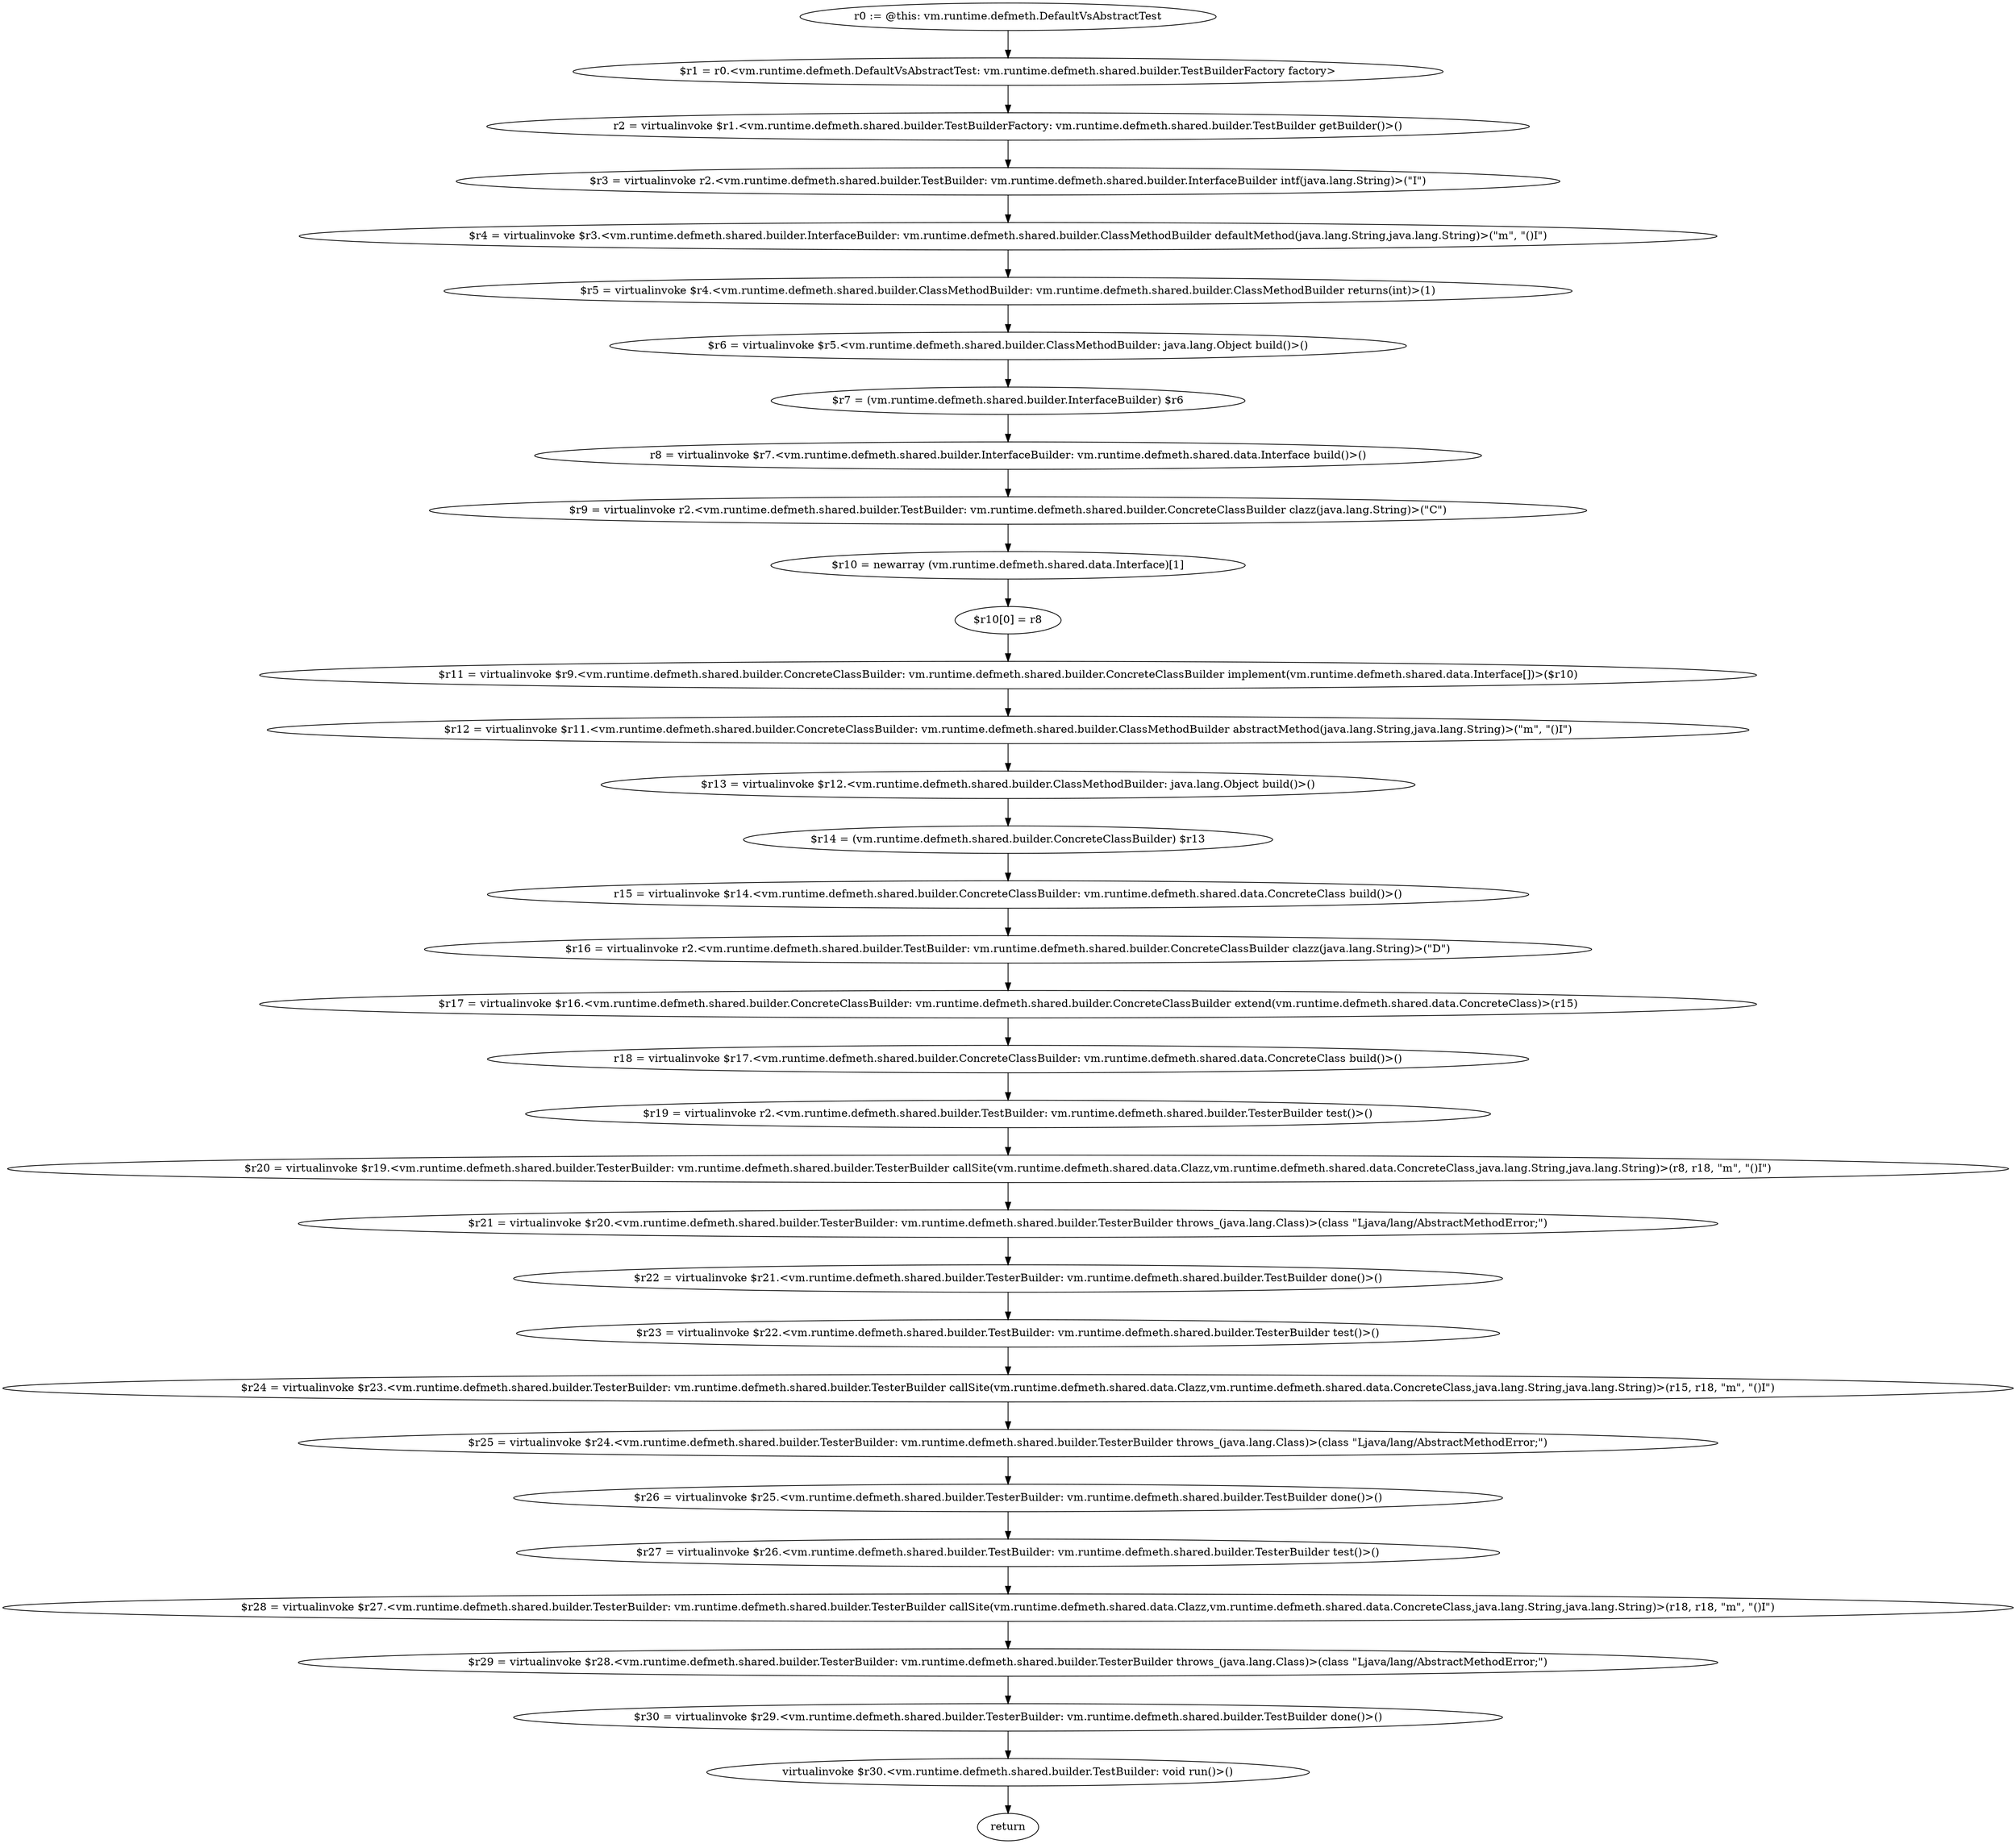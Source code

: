 digraph "unitGraph" {
    "r0 := @this: vm.runtime.defmeth.DefaultVsAbstractTest"
    "$r1 = r0.<vm.runtime.defmeth.DefaultVsAbstractTest: vm.runtime.defmeth.shared.builder.TestBuilderFactory factory>"
    "r2 = virtualinvoke $r1.<vm.runtime.defmeth.shared.builder.TestBuilderFactory: vm.runtime.defmeth.shared.builder.TestBuilder getBuilder()>()"
    "$r3 = virtualinvoke r2.<vm.runtime.defmeth.shared.builder.TestBuilder: vm.runtime.defmeth.shared.builder.InterfaceBuilder intf(java.lang.String)>(\"I\")"
    "$r4 = virtualinvoke $r3.<vm.runtime.defmeth.shared.builder.InterfaceBuilder: vm.runtime.defmeth.shared.builder.ClassMethodBuilder defaultMethod(java.lang.String,java.lang.String)>(\"m\", \"()I\")"
    "$r5 = virtualinvoke $r4.<vm.runtime.defmeth.shared.builder.ClassMethodBuilder: vm.runtime.defmeth.shared.builder.ClassMethodBuilder returns(int)>(1)"
    "$r6 = virtualinvoke $r5.<vm.runtime.defmeth.shared.builder.ClassMethodBuilder: java.lang.Object build()>()"
    "$r7 = (vm.runtime.defmeth.shared.builder.InterfaceBuilder) $r6"
    "r8 = virtualinvoke $r7.<vm.runtime.defmeth.shared.builder.InterfaceBuilder: vm.runtime.defmeth.shared.data.Interface build()>()"
    "$r9 = virtualinvoke r2.<vm.runtime.defmeth.shared.builder.TestBuilder: vm.runtime.defmeth.shared.builder.ConcreteClassBuilder clazz(java.lang.String)>(\"C\")"
    "$r10 = newarray (vm.runtime.defmeth.shared.data.Interface)[1]"
    "$r10[0] = r8"
    "$r11 = virtualinvoke $r9.<vm.runtime.defmeth.shared.builder.ConcreteClassBuilder: vm.runtime.defmeth.shared.builder.ConcreteClassBuilder implement(vm.runtime.defmeth.shared.data.Interface[])>($r10)"
    "$r12 = virtualinvoke $r11.<vm.runtime.defmeth.shared.builder.ConcreteClassBuilder: vm.runtime.defmeth.shared.builder.ClassMethodBuilder abstractMethod(java.lang.String,java.lang.String)>(\"m\", \"()I\")"
    "$r13 = virtualinvoke $r12.<vm.runtime.defmeth.shared.builder.ClassMethodBuilder: java.lang.Object build()>()"
    "$r14 = (vm.runtime.defmeth.shared.builder.ConcreteClassBuilder) $r13"
    "r15 = virtualinvoke $r14.<vm.runtime.defmeth.shared.builder.ConcreteClassBuilder: vm.runtime.defmeth.shared.data.ConcreteClass build()>()"
    "$r16 = virtualinvoke r2.<vm.runtime.defmeth.shared.builder.TestBuilder: vm.runtime.defmeth.shared.builder.ConcreteClassBuilder clazz(java.lang.String)>(\"D\")"
    "$r17 = virtualinvoke $r16.<vm.runtime.defmeth.shared.builder.ConcreteClassBuilder: vm.runtime.defmeth.shared.builder.ConcreteClassBuilder extend(vm.runtime.defmeth.shared.data.ConcreteClass)>(r15)"
    "r18 = virtualinvoke $r17.<vm.runtime.defmeth.shared.builder.ConcreteClassBuilder: vm.runtime.defmeth.shared.data.ConcreteClass build()>()"
    "$r19 = virtualinvoke r2.<vm.runtime.defmeth.shared.builder.TestBuilder: vm.runtime.defmeth.shared.builder.TesterBuilder test()>()"
    "$r20 = virtualinvoke $r19.<vm.runtime.defmeth.shared.builder.TesterBuilder: vm.runtime.defmeth.shared.builder.TesterBuilder callSite(vm.runtime.defmeth.shared.data.Clazz,vm.runtime.defmeth.shared.data.ConcreteClass,java.lang.String,java.lang.String)>(r8, r18, \"m\", \"()I\")"
    "$r21 = virtualinvoke $r20.<vm.runtime.defmeth.shared.builder.TesterBuilder: vm.runtime.defmeth.shared.builder.TesterBuilder throws_(java.lang.Class)>(class \"Ljava/lang/AbstractMethodError;\")"
    "$r22 = virtualinvoke $r21.<vm.runtime.defmeth.shared.builder.TesterBuilder: vm.runtime.defmeth.shared.builder.TestBuilder done()>()"
    "$r23 = virtualinvoke $r22.<vm.runtime.defmeth.shared.builder.TestBuilder: vm.runtime.defmeth.shared.builder.TesterBuilder test()>()"
    "$r24 = virtualinvoke $r23.<vm.runtime.defmeth.shared.builder.TesterBuilder: vm.runtime.defmeth.shared.builder.TesterBuilder callSite(vm.runtime.defmeth.shared.data.Clazz,vm.runtime.defmeth.shared.data.ConcreteClass,java.lang.String,java.lang.String)>(r15, r18, \"m\", \"()I\")"
    "$r25 = virtualinvoke $r24.<vm.runtime.defmeth.shared.builder.TesterBuilder: vm.runtime.defmeth.shared.builder.TesterBuilder throws_(java.lang.Class)>(class \"Ljava/lang/AbstractMethodError;\")"
    "$r26 = virtualinvoke $r25.<vm.runtime.defmeth.shared.builder.TesterBuilder: vm.runtime.defmeth.shared.builder.TestBuilder done()>()"
    "$r27 = virtualinvoke $r26.<vm.runtime.defmeth.shared.builder.TestBuilder: vm.runtime.defmeth.shared.builder.TesterBuilder test()>()"
    "$r28 = virtualinvoke $r27.<vm.runtime.defmeth.shared.builder.TesterBuilder: vm.runtime.defmeth.shared.builder.TesterBuilder callSite(vm.runtime.defmeth.shared.data.Clazz,vm.runtime.defmeth.shared.data.ConcreteClass,java.lang.String,java.lang.String)>(r18, r18, \"m\", \"()I\")"
    "$r29 = virtualinvoke $r28.<vm.runtime.defmeth.shared.builder.TesterBuilder: vm.runtime.defmeth.shared.builder.TesterBuilder throws_(java.lang.Class)>(class \"Ljava/lang/AbstractMethodError;\")"
    "$r30 = virtualinvoke $r29.<vm.runtime.defmeth.shared.builder.TesterBuilder: vm.runtime.defmeth.shared.builder.TestBuilder done()>()"
    "virtualinvoke $r30.<vm.runtime.defmeth.shared.builder.TestBuilder: void run()>()"
    "return"
    "r0 := @this: vm.runtime.defmeth.DefaultVsAbstractTest"->"$r1 = r0.<vm.runtime.defmeth.DefaultVsAbstractTest: vm.runtime.defmeth.shared.builder.TestBuilderFactory factory>";
    "$r1 = r0.<vm.runtime.defmeth.DefaultVsAbstractTest: vm.runtime.defmeth.shared.builder.TestBuilderFactory factory>"->"r2 = virtualinvoke $r1.<vm.runtime.defmeth.shared.builder.TestBuilderFactory: vm.runtime.defmeth.shared.builder.TestBuilder getBuilder()>()";
    "r2 = virtualinvoke $r1.<vm.runtime.defmeth.shared.builder.TestBuilderFactory: vm.runtime.defmeth.shared.builder.TestBuilder getBuilder()>()"->"$r3 = virtualinvoke r2.<vm.runtime.defmeth.shared.builder.TestBuilder: vm.runtime.defmeth.shared.builder.InterfaceBuilder intf(java.lang.String)>(\"I\")";
    "$r3 = virtualinvoke r2.<vm.runtime.defmeth.shared.builder.TestBuilder: vm.runtime.defmeth.shared.builder.InterfaceBuilder intf(java.lang.String)>(\"I\")"->"$r4 = virtualinvoke $r3.<vm.runtime.defmeth.shared.builder.InterfaceBuilder: vm.runtime.defmeth.shared.builder.ClassMethodBuilder defaultMethod(java.lang.String,java.lang.String)>(\"m\", \"()I\")";
    "$r4 = virtualinvoke $r3.<vm.runtime.defmeth.shared.builder.InterfaceBuilder: vm.runtime.defmeth.shared.builder.ClassMethodBuilder defaultMethod(java.lang.String,java.lang.String)>(\"m\", \"()I\")"->"$r5 = virtualinvoke $r4.<vm.runtime.defmeth.shared.builder.ClassMethodBuilder: vm.runtime.defmeth.shared.builder.ClassMethodBuilder returns(int)>(1)";
    "$r5 = virtualinvoke $r4.<vm.runtime.defmeth.shared.builder.ClassMethodBuilder: vm.runtime.defmeth.shared.builder.ClassMethodBuilder returns(int)>(1)"->"$r6 = virtualinvoke $r5.<vm.runtime.defmeth.shared.builder.ClassMethodBuilder: java.lang.Object build()>()";
    "$r6 = virtualinvoke $r5.<vm.runtime.defmeth.shared.builder.ClassMethodBuilder: java.lang.Object build()>()"->"$r7 = (vm.runtime.defmeth.shared.builder.InterfaceBuilder) $r6";
    "$r7 = (vm.runtime.defmeth.shared.builder.InterfaceBuilder) $r6"->"r8 = virtualinvoke $r7.<vm.runtime.defmeth.shared.builder.InterfaceBuilder: vm.runtime.defmeth.shared.data.Interface build()>()";
    "r8 = virtualinvoke $r7.<vm.runtime.defmeth.shared.builder.InterfaceBuilder: vm.runtime.defmeth.shared.data.Interface build()>()"->"$r9 = virtualinvoke r2.<vm.runtime.defmeth.shared.builder.TestBuilder: vm.runtime.defmeth.shared.builder.ConcreteClassBuilder clazz(java.lang.String)>(\"C\")";
    "$r9 = virtualinvoke r2.<vm.runtime.defmeth.shared.builder.TestBuilder: vm.runtime.defmeth.shared.builder.ConcreteClassBuilder clazz(java.lang.String)>(\"C\")"->"$r10 = newarray (vm.runtime.defmeth.shared.data.Interface)[1]";
    "$r10 = newarray (vm.runtime.defmeth.shared.data.Interface)[1]"->"$r10[0] = r8";
    "$r10[0] = r8"->"$r11 = virtualinvoke $r9.<vm.runtime.defmeth.shared.builder.ConcreteClassBuilder: vm.runtime.defmeth.shared.builder.ConcreteClassBuilder implement(vm.runtime.defmeth.shared.data.Interface[])>($r10)";
    "$r11 = virtualinvoke $r9.<vm.runtime.defmeth.shared.builder.ConcreteClassBuilder: vm.runtime.defmeth.shared.builder.ConcreteClassBuilder implement(vm.runtime.defmeth.shared.data.Interface[])>($r10)"->"$r12 = virtualinvoke $r11.<vm.runtime.defmeth.shared.builder.ConcreteClassBuilder: vm.runtime.defmeth.shared.builder.ClassMethodBuilder abstractMethod(java.lang.String,java.lang.String)>(\"m\", \"()I\")";
    "$r12 = virtualinvoke $r11.<vm.runtime.defmeth.shared.builder.ConcreteClassBuilder: vm.runtime.defmeth.shared.builder.ClassMethodBuilder abstractMethod(java.lang.String,java.lang.String)>(\"m\", \"()I\")"->"$r13 = virtualinvoke $r12.<vm.runtime.defmeth.shared.builder.ClassMethodBuilder: java.lang.Object build()>()";
    "$r13 = virtualinvoke $r12.<vm.runtime.defmeth.shared.builder.ClassMethodBuilder: java.lang.Object build()>()"->"$r14 = (vm.runtime.defmeth.shared.builder.ConcreteClassBuilder) $r13";
    "$r14 = (vm.runtime.defmeth.shared.builder.ConcreteClassBuilder) $r13"->"r15 = virtualinvoke $r14.<vm.runtime.defmeth.shared.builder.ConcreteClassBuilder: vm.runtime.defmeth.shared.data.ConcreteClass build()>()";
    "r15 = virtualinvoke $r14.<vm.runtime.defmeth.shared.builder.ConcreteClassBuilder: vm.runtime.defmeth.shared.data.ConcreteClass build()>()"->"$r16 = virtualinvoke r2.<vm.runtime.defmeth.shared.builder.TestBuilder: vm.runtime.defmeth.shared.builder.ConcreteClassBuilder clazz(java.lang.String)>(\"D\")";
    "$r16 = virtualinvoke r2.<vm.runtime.defmeth.shared.builder.TestBuilder: vm.runtime.defmeth.shared.builder.ConcreteClassBuilder clazz(java.lang.String)>(\"D\")"->"$r17 = virtualinvoke $r16.<vm.runtime.defmeth.shared.builder.ConcreteClassBuilder: vm.runtime.defmeth.shared.builder.ConcreteClassBuilder extend(vm.runtime.defmeth.shared.data.ConcreteClass)>(r15)";
    "$r17 = virtualinvoke $r16.<vm.runtime.defmeth.shared.builder.ConcreteClassBuilder: vm.runtime.defmeth.shared.builder.ConcreteClassBuilder extend(vm.runtime.defmeth.shared.data.ConcreteClass)>(r15)"->"r18 = virtualinvoke $r17.<vm.runtime.defmeth.shared.builder.ConcreteClassBuilder: vm.runtime.defmeth.shared.data.ConcreteClass build()>()";
    "r18 = virtualinvoke $r17.<vm.runtime.defmeth.shared.builder.ConcreteClassBuilder: vm.runtime.defmeth.shared.data.ConcreteClass build()>()"->"$r19 = virtualinvoke r2.<vm.runtime.defmeth.shared.builder.TestBuilder: vm.runtime.defmeth.shared.builder.TesterBuilder test()>()";
    "$r19 = virtualinvoke r2.<vm.runtime.defmeth.shared.builder.TestBuilder: vm.runtime.defmeth.shared.builder.TesterBuilder test()>()"->"$r20 = virtualinvoke $r19.<vm.runtime.defmeth.shared.builder.TesterBuilder: vm.runtime.defmeth.shared.builder.TesterBuilder callSite(vm.runtime.defmeth.shared.data.Clazz,vm.runtime.defmeth.shared.data.ConcreteClass,java.lang.String,java.lang.String)>(r8, r18, \"m\", \"()I\")";
    "$r20 = virtualinvoke $r19.<vm.runtime.defmeth.shared.builder.TesterBuilder: vm.runtime.defmeth.shared.builder.TesterBuilder callSite(vm.runtime.defmeth.shared.data.Clazz,vm.runtime.defmeth.shared.data.ConcreteClass,java.lang.String,java.lang.String)>(r8, r18, \"m\", \"()I\")"->"$r21 = virtualinvoke $r20.<vm.runtime.defmeth.shared.builder.TesterBuilder: vm.runtime.defmeth.shared.builder.TesterBuilder throws_(java.lang.Class)>(class \"Ljava/lang/AbstractMethodError;\")";
    "$r21 = virtualinvoke $r20.<vm.runtime.defmeth.shared.builder.TesterBuilder: vm.runtime.defmeth.shared.builder.TesterBuilder throws_(java.lang.Class)>(class \"Ljava/lang/AbstractMethodError;\")"->"$r22 = virtualinvoke $r21.<vm.runtime.defmeth.shared.builder.TesterBuilder: vm.runtime.defmeth.shared.builder.TestBuilder done()>()";
    "$r22 = virtualinvoke $r21.<vm.runtime.defmeth.shared.builder.TesterBuilder: vm.runtime.defmeth.shared.builder.TestBuilder done()>()"->"$r23 = virtualinvoke $r22.<vm.runtime.defmeth.shared.builder.TestBuilder: vm.runtime.defmeth.shared.builder.TesterBuilder test()>()";
    "$r23 = virtualinvoke $r22.<vm.runtime.defmeth.shared.builder.TestBuilder: vm.runtime.defmeth.shared.builder.TesterBuilder test()>()"->"$r24 = virtualinvoke $r23.<vm.runtime.defmeth.shared.builder.TesterBuilder: vm.runtime.defmeth.shared.builder.TesterBuilder callSite(vm.runtime.defmeth.shared.data.Clazz,vm.runtime.defmeth.shared.data.ConcreteClass,java.lang.String,java.lang.String)>(r15, r18, \"m\", \"()I\")";
    "$r24 = virtualinvoke $r23.<vm.runtime.defmeth.shared.builder.TesterBuilder: vm.runtime.defmeth.shared.builder.TesterBuilder callSite(vm.runtime.defmeth.shared.data.Clazz,vm.runtime.defmeth.shared.data.ConcreteClass,java.lang.String,java.lang.String)>(r15, r18, \"m\", \"()I\")"->"$r25 = virtualinvoke $r24.<vm.runtime.defmeth.shared.builder.TesterBuilder: vm.runtime.defmeth.shared.builder.TesterBuilder throws_(java.lang.Class)>(class \"Ljava/lang/AbstractMethodError;\")";
    "$r25 = virtualinvoke $r24.<vm.runtime.defmeth.shared.builder.TesterBuilder: vm.runtime.defmeth.shared.builder.TesterBuilder throws_(java.lang.Class)>(class \"Ljava/lang/AbstractMethodError;\")"->"$r26 = virtualinvoke $r25.<vm.runtime.defmeth.shared.builder.TesterBuilder: vm.runtime.defmeth.shared.builder.TestBuilder done()>()";
    "$r26 = virtualinvoke $r25.<vm.runtime.defmeth.shared.builder.TesterBuilder: vm.runtime.defmeth.shared.builder.TestBuilder done()>()"->"$r27 = virtualinvoke $r26.<vm.runtime.defmeth.shared.builder.TestBuilder: vm.runtime.defmeth.shared.builder.TesterBuilder test()>()";
    "$r27 = virtualinvoke $r26.<vm.runtime.defmeth.shared.builder.TestBuilder: vm.runtime.defmeth.shared.builder.TesterBuilder test()>()"->"$r28 = virtualinvoke $r27.<vm.runtime.defmeth.shared.builder.TesterBuilder: vm.runtime.defmeth.shared.builder.TesterBuilder callSite(vm.runtime.defmeth.shared.data.Clazz,vm.runtime.defmeth.shared.data.ConcreteClass,java.lang.String,java.lang.String)>(r18, r18, \"m\", \"()I\")";
    "$r28 = virtualinvoke $r27.<vm.runtime.defmeth.shared.builder.TesterBuilder: vm.runtime.defmeth.shared.builder.TesterBuilder callSite(vm.runtime.defmeth.shared.data.Clazz,vm.runtime.defmeth.shared.data.ConcreteClass,java.lang.String,java.lang.String)>(r18, r18, \"m\", \"()I\")"->"$r29 = virtualinvoke $r28.<vm.runtime.defmeth.shared.builder.TesterBuilder: vm.runtime.defmeth.shared.builder.TesterBuilder throws_(java.lang.Class)>(class \"Ljava/lang/AbstractMethodError;\")";
    "$r29 = virtualinvoke $r28.<vm.runtime.defmeth.shared.builder.TesterBuilder: vm.runtime.defmeth.shared.builder.TesterBuilder throws_(java.lang.Class)>(class \"Ljava/lang/AbstractMethodError;\")"->"$r30 = virtualinvoke $r29.<vm.runtime.defmeth.shared.builder.TesterBuilder: vm.runtime.defmeth.shared.builder.TestBuilder done()>()";
    "$r30 = virtualinvoke $r29.<vm.runtime.defmeth.shared.builder.TesterBuilder: vm.runtime.defmeth.shared.builder.TestBuilder done()>()"->"virtualinvoke $r30.<vm.runtime.defmeth.shared.builder.TestBuilder: void run()>()";
    "virtualinvoke $r30.<vm.runtime.defmeth.shared.builder.TestBuilder: void run()>()"->"return";
}
